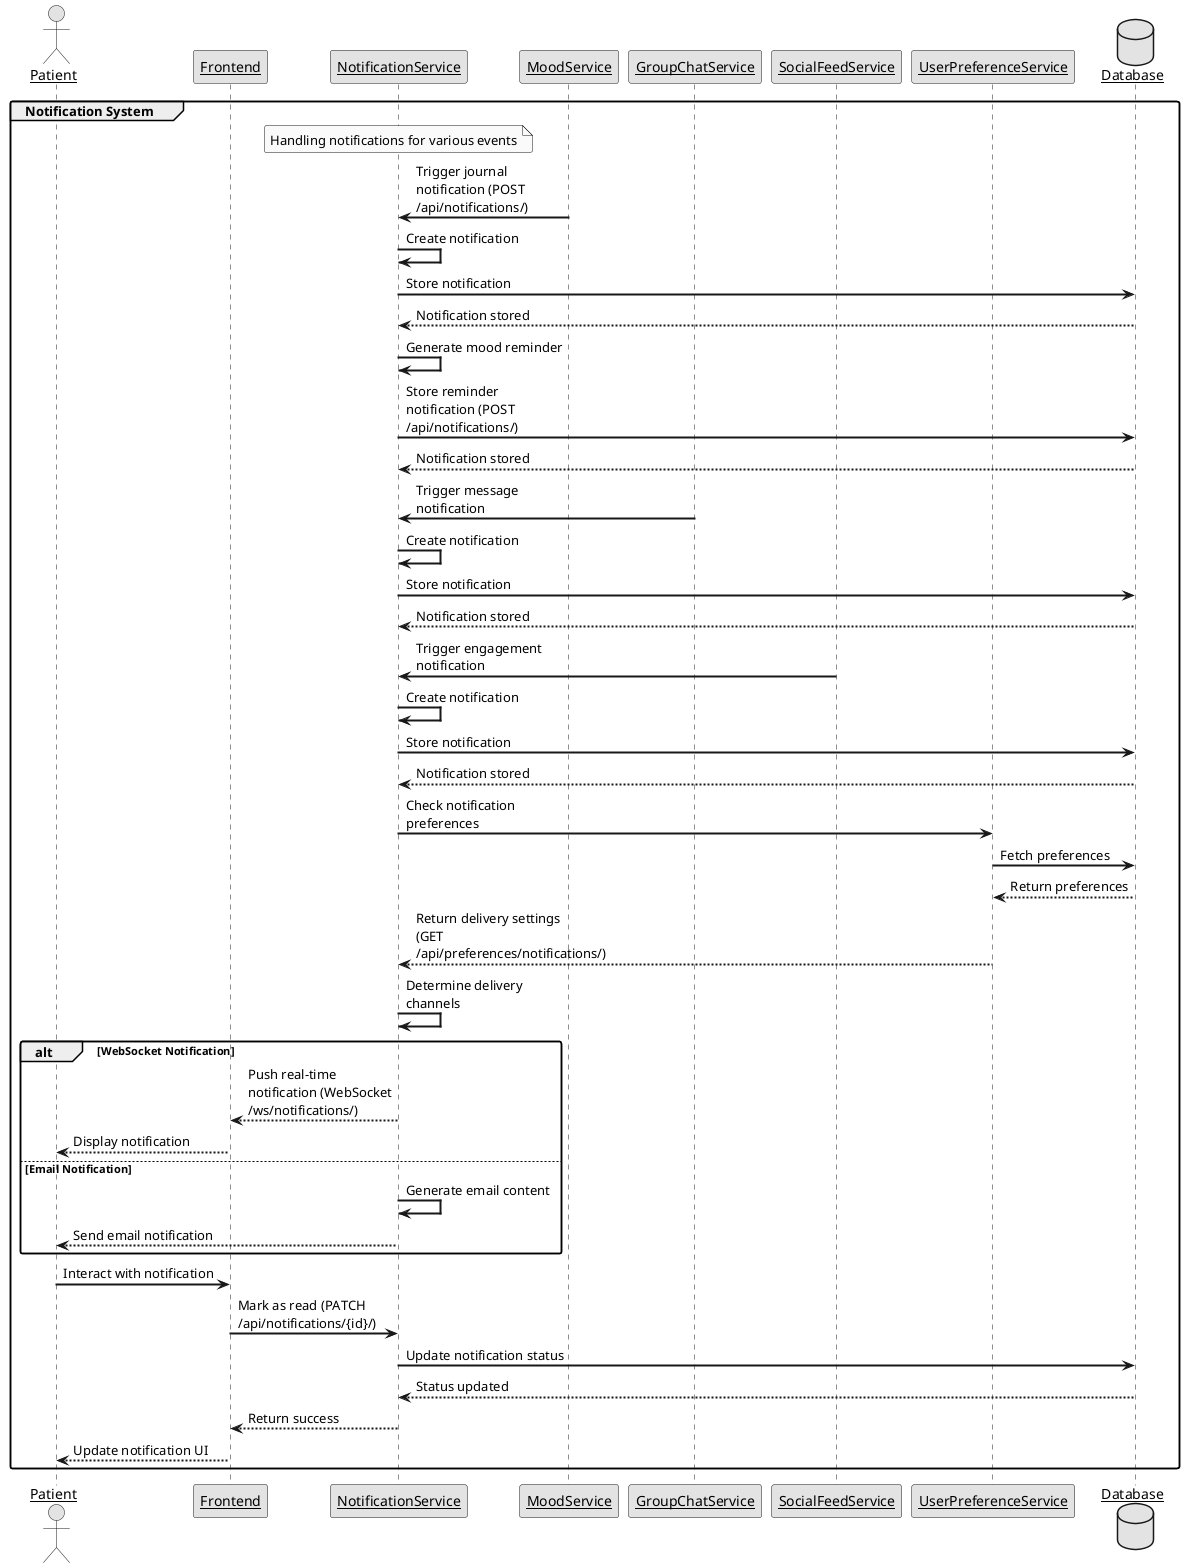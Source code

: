 @startuml

skinparam sequenceArrowThickness 2
skinparam roundcorner 5
skinparam maxmessagesize 160
skinparam sequenceParticipant underline
skinparam handwritten false
skinparam monochrome true

' Define participants with actor icons
actor "Patient" as Patient
participant "Frontend" as Frontend
participant "NotificationService" as NotificationService
participant "MoodService" as MoodService
participant "GroupChatService" as GroupChatService
participant "SocialFeedService" as SocialFeedService
participant "UserPreferenceService" as UserPreferenceService
database "Database" as Database



' === Notification System ===
group Notification System
    note over NotificationService: Handling notifications for various events
    
    ' Journal notification flow
    MoodService -> NotificationService: Trigger journal notification (POST /api/notifications/)
    NotificationService -> NotificationService: Create notification
    NotificationService -> Database: Store notification
    Database --> NotificationService: Notification stored
    
    ' Mood tracking reminder flow
    NotificationService -> NotificationService: Generate mood reminder
    NotificationService -> Database: Store reminder notification (POST /api/notifications/)
    Database --> NotificationService: Notification stored
    
    ' Group message notification flow
    GroupChatService -> NotificationService: Trigger message notification
    NotificationService -> NotificationService: Create notification
    NotificationService -> Database: Store notification
    Database --> NotificationService: Notification stored
    
    ' Social feed notification flow
    SocialFeedService -> NotificationService: Trigger engagement notification
    NotificationService -> NotificationService: Create notification
    NotificationService -> Database: Store notification
    Database --> NotificationService: Notification stored
    
    NotificationService -> UserPreferenceService: Check notification preferences
    UserPreferenceService -> Database: Fetch preferences
    Database --> UserPreferenceService: Return preferences
    UserPreferenceService --> NotificationService: Return delivery settings (GET /api/preferences/notifications/)
    
    NotificationService -> NotificationService: Determine delivery channels
    
    alt WebSocket Notification
        NotificationService --> Frontend: Push real-time notification (WebSocket /ws/notifications/)
        Frontend --> Patient: Display notification
    else Email Notification
        NotificationService -> NotificationService: Generate email content
        NotificationService --> Patient: Send email notification
    end
    
    Patient -> Frontend: Interact with notification
    Frontend -> NotificationService: Mark as read (PATCH /api/notifications/{id}/)
    NotificationService -> Database: Update notification status
    Database --> NotificationService: Status updated
    NotificationService --> Frontend: Return success
    Frontend --> Patient: Update notification UI
end

@enduml
